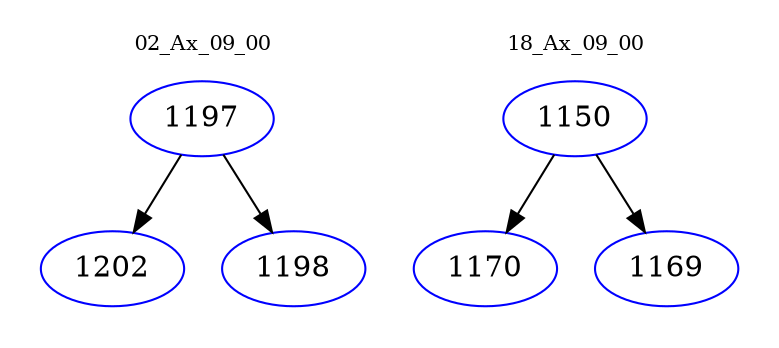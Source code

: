 digraph{
subgraph cluster_0 {
color = white
label = "02_Ax_09_00";
fontsize=10;
T0_1197 [label="1197", color="blue"]
T0_1197 -> T0_1202 [color="black"]
T0_1202 [label="1202", color="blue"]
T0_1197 -> T0_1198 [color="black"]
T0_1198 [label="1198", color="blue"]
}
subgraph cluster_1 {
color = white
label = "18_Ax_09_00";
fontsize=10;
T1_1150 [label="1150", color="blue"]
T1_1150 -> T1_1170 [color="black"]
T1_1170 [label="1170", color="blue"]
T1_1150 -> T1_1169 [color="black"]
T1_1169 [label="1169", color="blue"]
}
}
